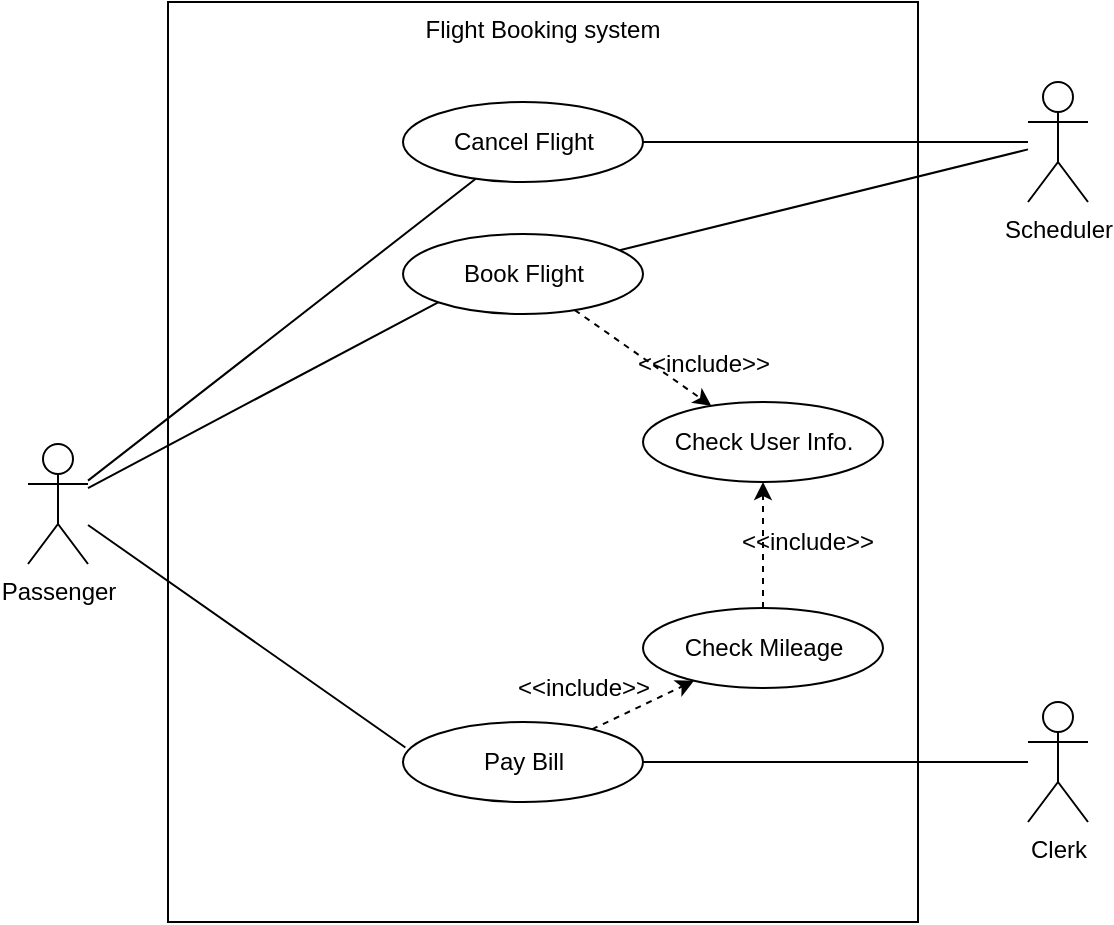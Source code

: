 <mxfile version="19.0.3" type="device" pages="3"><diagram name="Usecase" id="e7e014a7-5840-1c2e-5031-d8a46d1fe8dd"><mxGraphModel dx="1186" dy="875" grid="1" gridSize="10" guides="1" tooltips="1" connect="1" arrows="1" fold="1" page="1" pageScale="1" pageWidth="1169" pageHeight="826" background="none" math="0" shadow="0"><root><mxCell id="0"/><mxCell id="1" parent="0"/><mxCell id="3" value="Flight Booking system" style="verticalAlign=top;" parent="1" vertex="1"><mxGeometry x="440" y="70" width="375" height="460" as="geometry"/></mxCell><mxCell id="TDL8bfE9JvffmUdeJt1t-44" value="Clerk" style="shape=umlActor;verticalLabelPosition=bottom;verticalAlign=top;html=1;outlineConnect=0;" parent="1" vertex="1"><mxGeometry x="870" y="420" width="30" height="60" as="geometry"/></mxCell><mxCell id="TDL8bfE9JvffmUdeJt1t-57" style="rounded=0;orthogonalLoop=1;jettySize=auto;html=1;endArrow=none;endFill=0;" parent="1" source="TDL8bfE9JvffmUdeJt1t-47" target="TDL8bfE9JvffmUdeJt1t-48" edge="1"><mxGeometry relative="1" as="geometry"/></mxCell><mxCell id="TDL8bfE9JvffmUdeJt1t-59" style="edgeStyle=none;rounded=0;orthogonalLoop=1;jettySize=auto;html=1;entryX=0;entryY=1;entryDx=0;entryDy=0;endArrow=none;endFill=0;" parent="1" source="TDL8bfE9JvffmUdeJt1t-47" target="TDL8bfE9JvffmUdeJt1t-49" edge="1"><mxGeometry relative="1" as="geometry"/></mxCell><mxCell id="TDL8bfE9JvffmUdeJt1t-61" style="edgeStyle=none;rounded=0;orthogonalLoop=1;jettySize=auto;html=1;entryX=0.01;entryY=0.319;entryDx=0;entryDy=0;entryPerimeter=0;endArrow=none;endFill=0;" parent="1" source="TDL8bfE9JvffmUdeJt1t-47" target="TDL8bfE9JvffmUdeJt1t-53" edge="1"><mxGeometry relative="1" as="geometry"/></mxCell><mxCell id="TDL8bfE9JvffmUdeJt1t-47" value="Passenger" style="shape=umlActor;verticalLabelPosition=bottom;verticalAlign=top;html=1;outlineConnect=0;" parent="1" vertex="1"><mxGeometry x="370" y="291" width="30" height="60" as="geometry"/></mxCell><mxCell id="TDL8bfE9JvffmUdeJt1t-58" style="edgeStyle=none;rounded=0;orthogonalLoop=1;jettySize=auto;html=1;endArrow=none;endFill=0;" parent="1" source="TDL8bfE9JvffmUdeJt1t-48" target="TDL8bfE9JvffmUdeJt1t-56" edge="1"><mxGeometry relative="1" as="geometry"/></mxCell><mxCell id="TDL8bfE9JvffmUdeJt1t-48" value="Cancel Flight" style="ellipse;whiteSpace=wrap;html=1;" parent="1" vertex="1"><mxGeometry x="557.5" y="120" width="120" height="40" as="geometry"/></mxCell><mxCell id="TDL8bfE9JvffmUdeJt1t-60" style="edgeStyle=none;rounded=0;orthogonalLoop=1;jettySize=auto;html=1;endArrow=none;endFill=0;" parent="1" source="TDL8bfE9JvffmUdeJt1t-49" target="TDL8bfE9JvffmUdeJt1t-56" edge="1"><mxGeometry relative="1" as="geometry"/></mxCell><mxCell id="TDL8bfE9JvffmUdeJt1t-77" style="edgeStyle=none;rounded=0;orthogonalLoop=1;jettySize=auto;html=1;dashed=1;endArrow=classic;endFill=1;" parent="1" source="TDL8bfE9JvffmUdeJt1t-49" target="TDL8bfE9JvffmUdeJt1t-72" edge="1"><mxGeometry relative="1" as="geometry"/></mxCell><mxCell id="TDL8bfE9JvffmUdeJt1t-49" value="Book Flight" style="ellipse;whiteSpace=wrap;html=1;" parent="1" vertex="1"><mxGeometry x="557.5" y="186" width="120" height="40" as="geometry"/></mxCell><mxCell id="TDL8bfE9JvffmUdeJt1t-62" style="edgeStyle=none;rounded=0;orthogonalLoop=1;jettySize=auto;html=1;endArrow=none;endFill=0;" parent="1" source="TDL8bfE9JvffmUdeJt1t-53" target="TDL8bfE9JvffmUdeJt1t-44" edge="1"><mxGeometry relative="1" as="geometry"/></mxCell><mxCell id="TDL8bfE9JvffmUdeJt1t-71" style="edgeStyle=none;rounded=0;orthogonalLoop=1;jettySize=auto;html=1;dashed=1;endArrow=classic;endFill=1;" parent="1" source="TDL8bfE9JvffmUdeJt1t-53" target="TDL8bfE9JvffmUdeJt1t-69" edge="1"><mxGeometry relative="1" as="geometry"/></mxCell><mxCell id="TDL8bfE9JvffmUdeJt1t-53" value="Pay Bill" style="ellipse;whiteSpace=wrap;html=1;" parent="1" vertex="1"><mxGeometry x="557.5" y="430" width="120" height="40" as="geometry"/></mxCell><mxCell id="TDL8bfE9JvffmUdeJt1t-56" value="&lt;div&gt;Scheduler&lt;br&gt;&lt;/div&gt;" style="shape=umlActor;verticalLabelPosition=bottom;verticalAlign=top;html=1;outlineConnect=0;" parent="1" vertex="1"><mxGeometry x="870" y="110" width="30" height="60" as="geometry"/></mxCell><mxCell id="TDL8bfE9JvffmUdeJt1t-82" style="edgeStyle=none;rounded=0;orthogonalLoop=1;jettySize=auto;html=1;dashed=1;endArrow=classic;endFill=1;" parent="1" source="TDL8bfE9JvffmUdeJt1t-69" target="TDL8bfE9JvffmUdeJt1t-72" edge="1"><mxGeometry relative="1" as="geometry"/></mxCell><mxCell id="TDL8bfE9JvffmUdeJt1t-69" value="Check Mileage" style="ellipse;whiteSpace=wrap;html=1;" parent="1" vertex="1"><mxGeometry x="677.5" y="373" width="120" height="40" as="geometry"/></mxCell><mxCell id="TDL8bfE9JvffmUdeJt1t-70" value="&amp;lt;&amp;lt;include&amp;gt;&amp;gt;" style="text;html=1;strokeColor=none;fillColor=none;align=center;verticalAlign=middle;whiteSpace=wrap;rounded=0;" parent="1" vertex="1"><mxGeometry x="617.5" y="402" width="60" height="22" as="geometry"/></mxCell><mxCell id="TDL8bfE9JvffmUdeJt1t-72" value="Check User Info." style="ellipse;whiteSpace=wrap;html=1;" parent="1" vertex="1"><mxGeometry x="677.5" y="270" width="120" height="40" as="geometry"/></mxCell><mxCell id="TDL8bfE9JvffmUdeJt1t-81" value="&amp;lt;&amp;lt;include&amp;gt;&amp;gt;" style="text;html=1;strokeColor=none;fillColor=none;align=center;verticalAlign=middle;whiteSpace=wrap;rounded=0;" parent="1" vertex="1"><mxGeometry x="677.5" y="240" width="60" height="22" as="geometry"/></mxCell><mxCell id="TDL8bfE9JvffmUdeJt1t-83" value="&amp;lt;&amp;lt;include&amp;gt;&amp;gt;" style="text;html=1;strokeColor=none;fillColor=none;align=center;verticalAlign=middle;whiteSpace=wrap;rounded=0;" parent="1" vertex="1"><mxGeometry x="730" y="329" width="60" height="22" as="geometry"/></mxCell></root></mxGraphModel></diagram><diagram id="TeAFWUX0JYLAGEhZVdAT" name="Class"><mxGraphModel dx="1825" dy="1346" grid="1" gridSize="10" guides="1" tooltips="1" connect="1" arrows="1" fold="1" page="1" pageScale="1" pageWidth="1169" pageHeight="827" math="0" shadow="0"><root><mxCell id="0"/><mxCell id="1" parent="0"/><mxCell id="K90MN-hTB2s9Rrz1LQJv-1" value="Passenger" style="swimlane;fontStyle=2;align=center;verticalAlign=top;childLayout=stackLayout;horizontal=1;startSize=26;horizontalStack=0;resizeParent=1;resizeLast=0;collapsible=1;marginBottom=0;rounded=0;shadow=0;strokeWidth=1;" vertex="1" parent="1"><mxGeometry x="94" y="850" width="160" height="138" as="geometry"><mxRectangle x="230" y="140" width="160" height="26" as="alternateBounds"/></mxGeometry></mxCell><mxCell id="K90MN-hTB2s9Rrz1LQJv-2" value="Name" style="text;align=left;verticalAlign=top;spacingLeft=4;spacingRight=4;overflow=hidden;rotatable=0;points=[[0,0.5],[1,0.5]];portConstraint=eastwest;" vertex="1" parent="K90MN-hTB2s9Rrz1LQJv-1"><mxGeometry y="26" width="160" height="26" as="geometry"/></mxCell><mxCell id="K90MN-hTB2s9Rrz1LQJv-3" value="Surname" style="text;align=left;verticalAlign=top;spacingLeft=4;spacingRight=4;overflow=hidden;rotatable=0;points=[[0,0.5],[1,0.5]];portConstraint=eastwest;rounded=0;shadow=0;html=0;" vertex="1" parent="K90MN-hTB2s9Rrz1LQJv-1"><mxGeometry y="52" width="160" height="26" as="geometry"/></mxCell><mxCell id="K90MN-hTB2s9Rrz1LQJv-4" value="Email Address" style="text;align=left;verticalAlign=top;spacingLeft=4;spacingRight=4;overflow=hidden;rotatable=0;points=[[0,0.5],[1,0.5]];portConstraint=eastwest;rounded=0;shadow=0;html=0;" vertex="1" parent="K90MN-hTB2s9Rrz1LQJv-1"><mxGeometry y="78" width="160" height="26" as="geometry"/></mxCell><mxCell id="K90MN-hTB2s9Rrz1LQJv-5" value="" style="line;html=1;strokeWidth=1;align=left;verticalAlign=middle;spacingTop=-1;spacingLeft=3;spacingRight=3;rotatable=0;labelPosition=right;points=[];portConstraint=eastwest;" vertex="1" parent="K90MN-hTB2s9Rrz1LQJv-1"><mxGeometry y="104" width="160" height="8" as="geometry"/></mxCell><mxCell id="K90MN-hTB2s9Rrz1LQJv-6" value="Flight Booking" style="swimlane;fontStyle=0;align=center;verticalAlign=top;childLayout=stackLayout;horizontal=1;startSize=26;horizontalStack=0;resizeParent=1;resizeLast=0;collapsible=1;marginBottom=0;rounded=0;shadow=0;strokeWidth=1;" vertex="1" parent="1"><mxGeometry x="414" y="869" width="160" height="101" as="geometry"><mxRectangle x="550" y="140" width="160" height="26" as="alternateBounds"/></mxGeometry></mxCell><mxCell id="K90MN-hTB2s9Rrz1LQJv-7" value="totalCost" style="text;align=left;verticalAlign=top;spacingLeft=4;spacingRight=4;overflow=hidden;rotatable=0;points=[[0,0.5],[1,0.5]];portConstraint=eastwest;" vertex="1" parent="K90MN-hTB2s9Rrz1LQJv-6"><mxGeometry y="26" width="160" height="26" as="geometry"/></mxCell><mxCell id="K90MN-hTB2s9Rrz1LQJv-8" value="" style="line;html=1;strokeWidth=1;align=left;verticalAlign=middle;spacingTop=-1;spacingLeft=3;spacingRight=3;rotatable=0;labelPosition=right;points=[];portConstraint=eastwest;" vertex="1" parent="K90MN-hTB2s9Rrz1LQJv-6"><mxGeometry y="52" width="160" height="8" as="geometry"/></mxCell><mxCell id="K90MN-hTB2s9Rrz1LQJv-9" value="calcTotalPayment&#10;" style="text;align=left;verticalAlign=top;spacingLeft=4;spacingRight=4;overflow=hidden;rotatable=0;points=[[0,0.5],[1,0.5]];portConstraint=eastwest;" vertex="1" parent="K90MN-hTB2s9Rrz1LQJv-6"><mxGeometry y="60" width="160" height="40" as="geometry"/></mxCell><mxCell id="K90MN-hTB2s9Rrz1LQJv-10" value="" style="endArrow=none;shadow=0;strokeWidth=1;rounded=0;endFill=0;edgeStyle=elbowEdgeStyle;elbow=vertical;" edge="1" parent="1" source="K90MN-hTB2s9Rrz1LQJv-1" target="K90MN-hTB2s9Rrz1LQJv-6"><mxGeometry x="0.5" y="41" relative="1" as="geometry"><mxPoint x="424" y="622" as="sourcePoint"/><mxPoint x="584" y="622" as="targetPoint"/><mxPoint x="-40" y="32" as="offset"/></mxGeometry></mxCell><mxCell id="K90MN-hTB2s9Rrz1LQJv-11" value="0..1" style="resizable=0;align=left;verticalAlign=bottom;labelBackgroundColor=none;fontSize=12;" connectable="0" vertex="1" parent="K90MN-hTB2s9Rrz1LQJv-10"><mxGeometry x="-1" relative="1" as="geometry"><mxPoint x="130" y="1" as="offset"/></mxGeometry></mxCell><mxCell id="K90MN-hTB2s9Rrz1LQJv-12" value="1" style="resizable=0;align=right;verticalAlign=bottom;labelBackgroundColor=none;fontSize=12;" connectable="0" vertex="1" parent="K90MN-hTB2s9Rrz1LQJv-10"><mxGeometry x="1" relative="1" as="geometry"><mxPoint x="-150" y="1" as="offset"/></mxGeometry></mxCell><mxCell id="K90MN-hTB2s9Rrz1LQJv-13" style="edgeStyle=orthogonalEdgeStyle;rounded=0;orthogonalLoop=1;jettySize=auto;html=1;fontSize=13;endArrow=none;endFill=0;" edge="1" parent="1" source="K90MN-hTB2s9Rrz1LQJv-15" target="K90MN-hTB2s9Rrz1LQJv-26"><mxGeometry relative="1" as="geometry"/></mxCell><mxCell id="K90MN-hTB2s9Rrz1LQJv-14" style="edgeStyle=orthogonalEdgeStyle;rounded=0;orthogonalLoop=1;jettySize=auto;html=1;fontSize=13;endArrow=none;endFill=0;" edge="1" parent="1" source="K90MN-hTB2s9Rrz1LQJv-15" target="K90MN-hTB2s9Rrz1LQJv-22"><mxGeometry relative="1" as="geometry"><Array as="points"><mxPoint x="614" y="440"/><mxPoint x="614" y="440"/></Array></mxGeometry></mxCell><mxCell id="K90MN-hTB2s9Rrz1LQJv-15" value="Airline Company" style="swimlane;fontStyle=0;align=center;verticalAlign=top;childLayout=stackLayout;horizontal=1;startSize=26;horizontalStack=0;resizeParent=1;resizeLast=0;collapsible=1;marginBottom=0;rounded=0;shadow=0;strokeWidth=1;" vertex="1" parent="1"><mxGeometry x="414" y="370" width="160" height="170" as="geometry"><mxRectangle x="550" y="140" width="160" height="26" as="alternateBounds"/></mxGeometry></mxCell><mxCell id="K90MN-hTB2s9Rrz1LQJv-16" value="companyCode" style="text;align=left;verticalAlign=top;spacingLeft=4;spacingRight=4;overflow=hidden;rotatable=0;points=[[0,0.5],[1,0.5]];portConstraint=eastwest;" vertex="1" parent="K90MN-hTB2s9Rrz1LQJv-15"><mxGeometry y="26" width="160" height="26" as="geometry"/></mxCell><mxCell id="K90MN-hTB2s9Rrz1LQJv-17" value="" style="line;html=1;strokeWidth=1;align=left;verticalAlign=middle;spacingTop=-1;spacingLeft=3;spacingRight=3;rotatable=0;labelPosition=right;points=[];portConstraint=eastwest;" vertex="1" parent="K90MN-hTB2s9Rrz1LQJv-15"><mxGeometry y="52" width="160" height="8" as="geometry"/></mxCell><mxCell id="K90MN-hTB2s9Rrz1LQJv-18" value="checkAirplane" style="text;align=left;verticalAlign=top;spacingLeft=4;spacingRight=4;overflow=hidden;rotatable=0;points=[[0,0.5],[1,0.5]];portConstraint=eastwest;" vertex="1" parent="K90MN-hTB2s9Rrz1LQJv-15"><mxGeometry y="60" width="160" height="26" as="geometry"/></mxCell><mxCell id="K90MN-hTB2s9Rrz1LQJv-19" value="checkAirport&#10;" style="text;align=left;verticalAlign=top;spacingLeft=4;spacingRight=4;overflow=hidden;rotatable=0;points=[[0,0.5],[1,0.5]];portConstraint=eastwest;" vertex="1" parent="K90MN-hTB2s9Rrz1LQJv-15"><mxGeometry y="86" width="160" height="26" as="geometry"/></mxCell><mxCell id="K90MN-hTB2s9Rrz1LQJv-20" value="checkAirplane" style="text;align=left;verticalAlign=top;spacingLeft=4;spacingRight=4;overflow=hidden;rotatable=0;points=[[0,0.5],[1,0.5]];portConstraint=eastwest;" vertex="1" parent="K90MN-hTB2s9Rrz1LQJv-15"><mxGeometry y="112" width="160" height="26" as="geometry"/></mxCell><mxCell id="K90MN-hTB2s9Rrz1LQJv-21" value="checkSeat" style="text;align=left;verticalAlign=top;spacingLeft=4;spacingRight=4;overflow=hidden;rotatable=0;points=[[0,0.5],[1,0.5]];portConstraint=eastwest;" vertex="1" parent="K90MN-hTB2s9Rrz1LQJv-15"><mxGeometry y="138" width="160" height="26" as="geometry"/></mxCell><mxCell id="K90MN-hTB2s9Rrz1LQJv-22" value="Airplane" style="swimlane;fontStyle=0;align=center;verticalAlign=top;childLayout=stackLayout;horizontal=1;startSize=26;horizontalStack=0;resizeParent=1;resizeLast=0;collapsible=1;marginBottom=0;rounded=0;shadow=0;strokeWidth=1;" vertex="1" parent="1"><mxGeometry x="724" y="360" width="160" height="160" as="geometry"><mxRectangle x="550" y="140" width="160" height="26" as="alternateBounds"/></mxGeometry></mxCell><mxCell id="K90MN-hTB2s9Rrz1LQJv-23" value="modelNumber&#10;registrationNUmber&#10;capacityOfPassengers&#10;numbeOffBussinessClass&#10;numberOfEconomyClass&#10;numberOfFirstClass&#10;" style="text;align=left;verticalAlign=top;spacingLeft=4;spacingRight=4;overflow=hidden;rotatable=0;points=[[0,0.5],[1,0.5]];portConstraint=eastwest;perimeterSpacing=0;spacingBottom=0;fontSize=13;spacingTop=0;spacing=2;" vertex="1" parent="K90MN-hTB2s9Rrz1LQJv-22"><mxGeometry y="26" width="160" height="114" as="geometry"/></mxCell><mxCell id="K90MN-hTB2s9Rrz1LQJv-24" value="" style="line;html=1;strokeWidth=1;align=left;verticalAlign=middle;spacingTop=-1;spacingLeft=3;spacingRight=3;rotatable=0;labelPosition=right;points=[];portConstraint=eastwest;" vertex="1" parent="K90MN-hTB2s9Rrz1LQJv-22"><mxGeometry y="140" width="160" height="8" as="geometry"/></mxCell><mxCell id="K90MN-hTB2s9Rrz1LQJv-25" value="Airport" style="swimlane;fontStyle=0;align=center;verticalAlign=top;childLayout=stackLayout;horizontal=1;startSize=26;horizontalStack=0;resizeParent=1;resizeLast=0;collapsible=1;marginBottom=0;rounded=0;shadow=0;strokeWidth=1;" vertex="1" parent="1"><mxGeometry x="724" y="240" width="160" height="90" as="geometry"><mxRectangle x="550" y="140" width="160" height="26" as="alternateBounds"/></mxGeometry></mxCell><mxCell id="K90MN-hTB2s9Rrz1LQJv-26" value="airportCode&#10;locationInfo&#10;" style="text;align=left;verticalAlign=top;spacingLeft=4;spacingRight=4;overflow=hidden;rotatable=0;points=[[0,0.5],[1,0.5]];portConstraint=eastwest;fontSize=13;" vertex="1" parent="K90MN-hTB2s9Rrz1LQJv-25"><mxGeometry y="26" width="160" height="44" as="geometry"/></mxCell><mxCell id="K90MN-hTB2s9Rrz1LQJv-27" value="" style="line;html=1;strokeWidth=1;align=left;verticalAlign=middle;spacingTop=-1;spacingLeft=3;spacingRight=3;rotatable=0;labelPosition=right;points=[];portConstraint=eastwest;" vertex="1" parent="K90MN-hTB2s9Rrz1LQJv-25"><mxGeometry y="70" width="160" height="8" as="geometry"/></mxCell><mxCell id="K90MN-hTB2s9Rrz1LQJv-28" style="edgeStyle=orthogonalEdgeStyle;rounded=0;orthogonalLoop=1;jettySize=auto;html=1;fontSize=13;endArrow=diamondThin;endFill=0;" edge="1" parent="1" source="K90MN-hTB2s9Rrz1LQJv-29" target="K90MN-hTB2s9Rrz1LQJv-6"><mxGeometry relative="1" as="geometry"><Array as="points"><mxPoint x="554" y="780"/></Array></mxGeometry></mxCell><mxCell id="K90MN-hTB2s9Rrz1LQJv-29" value="Flight" style="swimlane;fontStyle=0;align=center;verticalAlign=top;childLayout=stackLayout;horizontal=1;startSize=26;horizontalStack=0;resizeParent=1;resizeLast=0;collapsible=1;marginBottom=0;rounded=0;shadow=0;strokeWidth=1;" vertex="1" parent="1"><mxGeometry x="724" y="600" width="160" height="250" as="geometry"><mxRectangle x="550" y="140" width="160" height="26" as="alternateBounds"/></mxGeometry></mxCell><mxCell id="K90MN-hTB2s9Rrz1LQJv-30" value="flightCode&#10;departureAirport&#10;departureGate&#10;departuredate&#10;departureTime&#10;destinationAirport&#10;arrivalGate&#10;arrivalDate&#10;arrivalTime&#10;" style="text;align=left;verticalAlign=top;spacingLeft=4;spacingRight=4;overflow=hidden;rotatable=0;points=[[0,0.5],[1,0.5]];portConstraint=eastwest;fontSize=13;" vertex="1" parent="K90MN-hTB2s9Rrz1LQJv-29"><mxGeometry y="26" width="160" height="154" as="geometry"/></mxCell><mxCell id="K90MN-hTB2s9Rrz1LQJv-31" value="" style="line;html=1;strokeWidth=1;align=left;verticalAlign=middle;spacingTop=-1;spacingLeft=3;spacingRight=3;rotatable=0;labelPosition=right;points=[];portConstraint=eastwest;" vertex="1" parent="K90MN-hTB2s9Rrz1LQJv-29"><mxGeometry y="180" width="160" height="8" as="geometry"/></mxCell><mxCell id="K90MN-hTB2s9Rrz1LQJv-32" value="checkAvailableSeat" style="text;align=left;verticalAlign=top;spacingLeft=4;spacingRight=4;overflow=hidden;rotatable=0;points=[[0,0.5],[1,0.5]];portConstraint=eastwest;" vertex="1" parent="K90MN-hTB2s9Rrz1LQJv-29"><mxGeometry y="188" width="160" height="26" as="geometry"/></mxCell><mxCell id="K90MN-hTB2s9Rrz1LQJv-33" value="calcCostOfFlight" style="text;align=left;verticalAlign=top;spacingLeft=4;spacingRight=4;overflow=hidden;rotatable=0;points=[[0,0.5],[1,0.5]];portConstraint=eastwest;" vertex="1" parent="K90MN-hTB2s9Rrz1LQJv-29"><mxGeometry y="214" width="160" height="26" as="geometry"/></mxCell><mxCell id="K90MN-hTB2s9Rrz1LQJv-34" style="edgeStyle=orthogonalEdgeStyle;rounded=0;orthogonalLoop=1;jettySize=auto;html=1;fontSize=13;endArrow=classic;endFill=1;" edge="1" parent="1" source="K90MN-hTB2s9Rrz1LQJv-20" target="K90MN-hTB2s9Rrz1LQJv-30"><mxGeometry relative="1" as="geometry"/></mxCell><mxCell id="K90MN-hTB2s9Rrz1LQJv-35" value="1..." style="resizable=0;align=left;verticalAlign=bottom;labelBackgroundColor=none;fontSize=12;" connectable="0" vertex="1" parent="1"><mxGeometry x="694" y="285" as="geometry"/></mxCell><mxCell id="K90MN-hTB2s9Rrz1LQJv-36" value="1" style="resizable=0;align=left;verticalAlign=bottom;labelBackgroundColor=none;fontSize=12;" connectable="0" vertex="1" parent="1"><mxGeometry x="480" y="365" as="geometry"/></mxCell><mxCell id="K90MN-hTB2s9Rrz1LQJv-37" value="1..." style="resizable=0;align=left;verticalAlign=bottom;labelBackgroundColor=none;fontSize=12;" connectable="0" vertex="1" parent="1"><mxGeometry x="695" y="438" as="geometry"/></mxCell><mxCell id="K90MN-hTB2s9Rrz1LQJv-38" value="1" style="resizable=0;align=left;verticalAlign=bottom;labelBackgroundColor=none;fontSize=12;" connectable="0" vertex="1" parent="1"><mxGeometry x="581" y="436" as="geometry"/></mxCell><mxCell id="K90MN-hTB2s9Rrz1LQJv-39" value="1" style="resizable=0;align=left;verticalAlign=bottom;labelBackgroundColor=none;fontSize=12;" connectable="0" vertex="1" parent="1"><mxGeometry x="581" y="495" as="geometry"/></mxCell><mxCell id="K90MN-hTB2s9Rrz1LQJv-40" value="0..." style="resizable=0;align=left;verticalAlign=bottom;labelBackgroundColor=none;fontSize=12;" connectable="0" vertex="1" parent="1"><mxGeometry x="695" y="699" as="geometry"/></mxCell><mxCell id="K90MN-hTB2s9Rrz1LQJv-42" value="1..." style="resizable=0;align=left;verticalAlign=bottom;labelBackgroundColor=none;fontSize=12;" connectable="0" vertex="1" parent="1"><mxGeometry x="695" y="770" as="geometry"/></mxCell><mxCell id="oRMDAf0lYwKXxeGD4GW2-2" value="1" style="resizable=0;align=right;verticalAlign=bottom;labelBackgroundColor=none;fontSize=12;" connectable="0" vertex="1" parent="1"><mxGeometry x="274" y="930.381" as="geometry"><mxPoint x="275" y="-75" as="offset"/></mxGeometry></mxCell><mxCell id="r1OVy8lAXLjdpXwc0zc8-20" style="edgeStyle=orthogonalEdgeStyle;rounded=0;orthogonalLoop=1;jettySize=auto;html=1;startArrow=none;startFill=0;endArrow=block;endFill=0;" edge="1" parent="1" source="r1OVy8lAXLjdpXwc0zc8-1"><mxGeometry relative="1" as="geometry"><mxPoint x="494" y="970" as="targetPoint"/><Array as="points"><mxPoint x="684" y="1020"/><mxPoint x="494" y="1020"/></Array></mxGeometry></mxCell><mxCell id="r1OVy8lAXLjdpXwc0zc8-1" value="BookFlight" style="swimlane;fontStyle=2;align=center;verticalAlign=top;childLayout=stackLayout;horizontal=1;startSize=26;horizontalStack=0;resizeParent=1;resizeLast=0;collapsible=1;marginBottom=0;rounded=0;shadow=0;strokeWidth=1;" vertex="1" parent="1"><mxGeometry x="604" y="1080" width="160" height="104" as="geometry"><mxRectangle x="230" y="140" width="160" height="26" as="alternateBounds"/></mxGeometry></mxCell><mxCell id="r1OVy8lAXLjdpXwc0zc8-2" value="flightCode&#10;userInfo" style="text;align=left;verticalAlign=top;spacingLeft=4;spacingRight=4;overflow=hidden;rotatable=0;points=[[0,0.5],[1,0.5]];portConstraint=eastwest;" vertex="1" parent="r1OVy8lAXLjdpXwc0zc8-1"><mxGeometry y="26" width="160" height="44" as="geometry"/></mxCell><mxCell id="r1OVy8lAXLjdpXwc0zc8-5" value="" style="line;html=1;strokeWidth=1;align=left;verticalAlign=middle;spacingTop=-1;spacingLeft=3;spacingRight=3;rotatable=0;labelPosition=right;points=[];portConstraint=eastwest;" vertex="1" parent="r1OVy8lAXLjdpXwc0zc8-1"><mxGeometry y="70" width="160" height="8" as="geometry"/></mxCell><mxCell id="r1OVy8lAXLjdpXwc0zc8-6" value="bookFlight" style="text;align=left;verticalAlign=top;spacingLeft=4;spacingRight=4;overflow=hidden;rotatable=0;points=[[0,0.5],[1,0.5]];portConstraint=eastwest;rounded=0;shadow=0;html=0;" vertex="1" parent="r1OVy8lAXLjdpXwc0zc8-1"><mxGeometry y="78" width="160" height="26" as="geometry"/></mxCell><mxCell id="r1OVy8lAXLjdpXwc0zc8-19" style="edgeStyle=orthogonalEdgeStyle;rounded=0;orthogonalLoop=1;jettySize=auto;html=1;startArrow=none;startFill=0;endArrow=block;endFill=0;" edge="1" parent="1" source="r1OVy8lAXLjdpXwc0zc8-7"><mxGeometry relative="1" as="geometry"><mxPoint x="494" y="970" as="targetPoint"/></mxGeometry></mxCell><mxCell id="r1OVy8lAXLjdpXwc0zc8-7" value="CancelFlight" style="swimlane;fontStyle=2;align=center;verticalAlign=top;childLayout=stackLayout;horizontal=1;startSize=26;horizontalStack=0;resizeParent=1;resizeLast=0;collapsible=1;marginBottom=0;rounded=0;shadow=0;strokeWidth=1;" vertex="1" parent="1"><mxGeometry x="414" y="1080" width="160" height="110" as="geometry"><mxRectangle x="230" y="140" width="160" height="26" as="alternateBounds"/></mxGeometry></mxCell><mxCell id="r1OVy8lAXLjdpXwc0zc8-8" value="flightCode&#10;userInfo" style="text;align=left;verticalAlign=top;spacingLeft=4;spacingRight=4;overflow=hidden;rotatable=0;points=[[0,0.5],[1,0.5]];portConstraint=eastwest;" vertex="1" parent="r1OVy8lAXLjdpXwc0zc8-7"><mxGeometry y="26" width="160" height="44" as="geometry"/></mxCell><mxCell id="r1OVy8lAXLjdpXwc0zc8-9" value="" style="line;html=1;strokeWidth=1;align=left;verticalAlign=middle;spacingTop=-1;spacingLeft=3;spacingRight=3;rotatable=0;labelPosition=right;points=[];portConstraint=eastwest;" vertex="1" parent="r1OVy8lAXLjdpXwc0zc8-7"><mxGeometry y="70" width="160" height="8" as="geometry"/></mxCell><mxCell id="r1OVy8lAXLjdpXwc0zc8-10" value="cancelFlight" style="text;align=left;verticalAlign=top;spacingLeft=4;spacingRight=4;overflow=hidden;rotatable=0;points=[[0,0.5],[1,0.5]];portConstraint=eastwest;rounded=0;shadow=0;html=0;" vertex="1" parent="r1OVy8lAXLjdpXwc0zc8-7"><mxGeometry y="78" width="160" height="26" as="geometry"/></mxCell><mxCell id="r1OVy8lAXLjdpXwc0zc8-21" style="edgeStyle=orthogonalEdgeStyle;rounded=0;orthogonalLoop=1;jettySize=auto;html=1;startArrow=none;startFill=0;endArrow=block;endFill=0;" edge="1" parent="1" source="r1OVy8lAXLjdpXwc0zc8-11"><mxGeometry relative="1" as="geometry"><mxPoint x="494" y="970" as="targetPoint"/><Array as="points"><mxPoint x="304" y="1020"/><mxPoint x="494" y="1020"/></Array></mxGeometry></mxCell><mxCell id="r1OVy8lAXLjdpXwc0zc8-11" value="UserInfo" style="swimlane;fontStyle=2;align=center;verticalAlign=top;childLayout=stackLayout;horizontal=1;startSize=26;horizontalStack=0;resizeParent=1;resizeLast=0;collapsible=1;marginBottom=0;rounded=0;shadow=0;strokeWidth=1;" vertex="1" parent="1"><mxGeometry x="224" y="1080" width="160" height="160" as="geometry"><mxRectangle x="230" y="140" width="160" height="26" as="alternateBounds"/></mxGeometry></mxCell><mxCell id="r1OVy8lAXLjdpXwc0zc8-12" value="Name" style="text;align=left;verticalAlign=top;spacingLeft=4;spacingRight=4;overflow=hidden;rotatable=0;points=[[0,0.5],[1,0.5]];portConstraint=eastwest;" vertex="1" parent="r1OVy8lAXLjdpXwc0zc8-11"><mxGeometry y="26" width="160" height="26" as="geometry"/></mxCell><mxCell id="r1OVy8lAXLjdpXwc0zc8-13" value="Surname" style="text;align=left;verticalAlign=top;spacingLeft=4;spacingRight=4;overflow=hidden;rotatable=0;points=[[0,0.5],[1,0.5]];portConstraint=eastwest;rounded=0;shadow=0;html=0;" vertex="1" parent="r1OVy8lAXLjdpXwc0zc8-11"><mxGeometry y="52" width="160" height="26" as="geometry"/></mxCell><mxCell id="r1OVy8lAXLjdpXwc0zc8-14" value="Email Address&#10;UserID&#10;UserMilage" style="text;align=left;verticalAlign=top;spacingLeft=4;spacingRight=4;overflow=hidden;rotatable=0;points=[[0,0.5],[1,0.5]];portConstraint=eastwest;rounded=0;shadow=0;html=0;" vertex="1" parent="r1OVy8lAXLjdpXwc0zc8-11"><mxGeometry y="78" width="160" height="52" as="geometry"/></mxCell><mxCell id="r1OVy8lAXLjdpXwc0zc8-15" value="" style="line;html=1;strokeWidth=1;align=left;verticalAlign=middle;spacingTop=-1;spacingLeft=3;spacingRight=3;rotatable=0;labelPosition=right;points=[];portConstraint=eastwest;" vertex="1" parent="r1OVy8lAXLjdpXwc0zc8-11"><mxGeometry y="130" width="160" height="26" as="geometry"/></mxCell><mxCell id="r1OVy8lAXLjdpXwc0zc8-22" value="PayBill" style="swimlane;fontStyle=2;align=center;verticalAlign=top;childLayout=stackLayout;horizontal=1;startSize=26;horizontalStack=0;resizeParent=1;resizeLast=0;collapsible=1;marginBottom=0;rounded=0;shadow=0;strokeWidth=1;" vertex="1" parent="1"><mxGeometry x="914" y="860" width="160" height="160" as="geometry"><mxRectangle x="230" y="140" width="160" height="26" as="alternateBounds"/></mxGeometry></mxCell><mxCell id="r1OVy8lAXLjdpXwc0zc8-23" value="flightCode&#10;userInfo" style="text;align=left;verticalAlign=top;spacingLeft=4;spacingRight=4;overflow=hidden;rotatable=0;points=[[0,0.5],[1,0.5]];portConstraint=eastwest;" vertex="1" parent="r1OVy8lAXLjdpXwc0zc8-22"><mxGeometry y="26" width="160" height="44" as="geometry"/></mxCell><mxCell id="r1OVy8lAXLjdpXwc0zc8-24" value="" style="line;html=1;strokeWidth=1;align=left;verticalAlign=middle;spacingTop=-1;spacingLeft=3;spacingRight=3;rotatable=0;labelPosition=right;points=[];portConstraint=eastwest;" vertex="1" parent="r1OVy8lAXLjdpXwc0zc8-22"><mxGeometry y="70" width="160" height="8" as="geometry"/></mxCell><mxCell id="r1OVy8lAXLjdpXwc0zc8-25" value="cancelFlight&#10;checkUserMilage&#10;calcTotalCost&#10;calcGetMilage" style="text;align=left;verticalAlign=top;spacingLeft=4;spacingRight=4;overflow=hidden;rotatable=0;points=[[0,0.5],[1,0.5]];portConstraint=eastwest;rounded=0;shadow=0;html=0;" vertex="1" parent="r1OVy8lAXLjdpXwc0zc8-22"><mxGeometry y="78" width="160" height="82" as="geometry"/></mxCell><mxCell id="daU__C4wIjhSjI73ESSq-1" style="edgeStyle=orthogonalEdgeStyle;rounded=0;orthogonalLoop=1;jettySize=auto;html=1;startArrow=none;startFill=0;endArrow=open;endFill=0;" edge="1" parent="1" source="K90MN-hTB2s9Rrz1LQJv-7" target="r1OVy8lAXLjdpXwc0zc8-23"><mxGeometry relative="1" as="geometry"/></mxCell></root></mxGraphModel></diagram><diagram id="mlAfhkvd5beTULWrZf4E" name="Sequence"><mxGraphModel dx="1186" dy="875" grid="1" gridSize="10" guides="1" tooltips="1" connect="1" arrows="1" fold="1" page="1" pageScale="1" pageWidth="1169" pageHeight="827" math="0" shadow="0"><root><mxCell id="0"/><mxCell id="1" parent="0"/><mxCell id="2vRmTmhqNG-sJGR0Z9_O-1" value="" style="html=1;points=[];perimeter=orthogonalPerimeter;rounded=0;shadow=0;comic=0;labelBackgroundColor=none;strokeWidth=1;fontFamily=Verdana;fontSize=12;align=center;" vertex="1" parent="1"><mxGeometry x="277" y="180" width="10" height="300" as="geometry"/></mxCell><mxCell id="2vRmTmhqNG-sJGR0Z9_O-2" value=":Flight" style="shape=umlLifeline;perimeter=lifelinePerimeter;whiteSpace=wrap;html=1;container=1;collapsible=0;recursiveResize=0;outlineConnect=0;rounded=1;shadow=0;comic=0;labelBackgroundColor=none;strokeWidth=1;fontFamily=Verdana;fontSize=12;align=center;" vertex="1" parent="1"><mxGeometry x="540" y="80" width="100" height="580" as="geometry"/></mxCell><mxCell id="2vRmTmhqNG-sJGR0Z9_O-3" value="" style="html=1;points=[];perimeter=orthogonalPerimeter;rounded=0;shadow=0;comic=0;labelBackgroundColor=none;strokeWidth=1;fontFamily=Verdana;fontSize=12;align=center;" vertex="1" parent="1"><mxGeometry x="585" y="260" width="10" height="40" as="geometry"/></mxCell><mxCell id="2vRmTmhqNG-sJGR0Z9_O-4" value=":FlightBooking" style="shape=umlLifeline;perimeter=lifelinePerimeter;whiteSpace=wrap;html=1;container=1;collapsible=0;recursiveResize=0;outlineConnect=0;rounded=1;shadow=0;comic=0;labelBackgroundColor=none;strokeWidth=1;fontFamily=Verdana;fontSize=12;align=center;" vertex="1" parent="1"><mxGeometry x="240" y="80" width="100" height="580" as="geometry"/></mxCell><mxCell id="2vRmTmhqNG-sJGR0Z9_O-5" value="" style="html=1;points=[];perimeter=orthogonalPerimeter;rounded=0;shadow=0;comic=0;labelBackgroundColor=none;strokeWidth=1;fontFamily=Verdana;fontSize=12;align=center;" vertex="1" parent="2vRmTmhqNG-sJGR0Z9_O-4"><mxGeometry x="45" y="100" width="10" height="50" as="geometry"/></mxCell><mxCell id="2vRmTmhqNG-sJGR0Z9_O-6" value="" style="html=1;points=[];perimeter=orthogonalPerimeter;rounded=0;shadow=0;comic=0;labelBackgroundColor=none;strokeWidth=1;fontFamily=Verdana;fontSize=12;align=center;" vertex="1" parent="2vRmTmhqNG-sJGR0Z9_O-4"><mxGeometry x="45" y="170" width="10" height="50" as="geometry"/></mxCell><mxCell id="2vRmTmhqNG-sJGR0Z9_O-7" value="checkAvailableSeat" style="html=1;verticalAlign=bottom;endArrow=block;labelBackgroundColor=none;fontFamily=Verdana;fontSize=12;edgeStyle=elbowEdgeStyle;elbow=vertical;" edge="1" parent="2vRmTmhqNG-sJGR0Z9_O-4" target="2vRmTmhqNG-sJGR0Z9_O-2"><mxGeometry relative="1" as="geometry"><mxPoint x="55" y="180" as="sourcePoint"/><mxPoint x="205" y="180" as="targetPoint"/></mxGeometry></mxCell><mxCell id="2vRmTmhqNG-sJGR0Z9_O-8" value="OK" style="html=1;verticalAlign=bottom;endArrow=open;dashed=1;endSize=8;labelBackgroundColor=none;fontFamily=Verdana;fontSize=12;edgeStyle=elbowEdgeStyle;elbow=vertical;" edge="1" parent="2vRmTmhqNG-sJGR0Z9_O-4" source="2vRmTmhqNG-sJGR0Z9_O-2"><mxGeometry relative="1" as="geometry"><mxPoint x="55" y="220" as="targetPoint"/><Array as="points"><mxPoint x="130" y="220"/><mxPoint x="160" y="220"/></Array><mxPoint x="209.5" y="220" as="sourcePoint"/></mxGeometry></mxCell><mxCell id="2vRmTmhqNG-sJGR0Z9_O-9" value="" style="html=1;points=[];perimeter=orthogonalPerimeter;rounded=0;shadow=0;comic=0;labelBackgroundColor=none;strokeWidth=1;fontFamily=Verdana;fontSize=12;align=center;" vertex="1" parent="2vRmTmhqNG-sJGR0Z9_O-4"><mxGeometry x="45" y="240" width="10" height="50" as="geometry"/></mxCell><mxCell id="2vRmTmhqNG-sJGR0Z9_O-10" value="" style="html=1;points=[];perimeter=orthogonalPerimeter;rounded=0;shadow=0;comic=0;labelBackgroundColor=none;strokeWidth=1;fontFamily=Verdana;fontSize=12;align=center;" vertex="1" parent="2vRmTmhqNG-sJGR0Z9_O-4"><mxGeometry x="45" y="320" width="10" height="60" as="geometry"/></mxCell><mxCell id="2vRmTmhqNG-sJGR0Z9_O-11" value="totalCost" style="html=1;verticalAlign=bottom;endArrow=open;dashed=1;endSize=8;labelBackgroundColor=none;fontFamily=Verdana;fontSize=12;edgeStyle=elbowEdgeStyle;elbow=vertical;" edge="1" parent="2vRmTmhqNG-sJGR0Z9_O-4"><mxGeometry relative="1" as="geometry"><mxPoint x="55" y="370" as="targetPoint"/><Array as="points"><mxPoint x="140" y="370"/><mxPoint x="170" y="370"/></Array><mxPoint x="629.5" y="370" as="sourcePoint"/></mxGeometry></mxCell><mxCell id="2vRmTmhqNG-sJGR0Z9_O-12" value=":UserInfo" style="shape=umlLifeline;perimeter=lifelinePerimeter;whiteSpace=wrap;html=1;container=1;collapsible=0;recursiveResize=0;outlineConnect=0;rounded=1;shadow=0;comic=0;labelBackgroundColor=none;strokeWidth=1;fontFamily=Verdana;fontSize=12;align=center;" vertex="1" parent="1"><mxGeometry x="400" y="80" width="100" height="580" as="geometry"/></mxCell><mxCell id="2vRmTmhqNG-sJGR0Z9_O-13" value="" style="html=1;points=[];perimeter=orthogonalPerimeter;rounded=0;shadow=0;comic=0;labelBackgroundColor=none;strokeWidth=1;fontFamily=Verdana;fontSize=12;align=center;" vertex="1" parent="2vRmTmhqNG-sJGR0Z9_O-12"><mxGeometry x="45" y="120" width="10" height="30" as="geometry"/></mxCell><mxCell id="2vRmTmhqNG-sJGR0Z9_O-14" value=":BookFlight&lt;br&gt;" style="shape=umlLifeline;perimeter=lifelinePerimeter;whiteSpace=wrap;html=1;container=1;collapsible=0;recursiveResize=0;outlineConnect=0;rounded=1;shadow=0;comic=0;labelBackgroundColor=none;strokeWidth=1;fontFamily=Verdana;fontSize=12;align=center;" vertex="1" parent="1"><mxGeometry x="680" y="80" width="100" height="580" as="geometry"/></mxCell><mxCell id="2vRmTmhqNG-sJGR0Z9_O-15" value="" style="html=1;points=[];perimeter=orthogonalPerimeter;rounded=0;shadow=0;comic=0;labelBackgroundColor=none;strokeWidth=1;fontFamily=Verdana;fontSize=12;align=center;" vertex="1" parent="2vRmTmhqNG-sJGR0Z9_O-14"><mxGeometry x="45" y="240" width="10" height="40" as="geometry"/></mxCell><mxCell id="2vRmTmhqNG-sJGR0Z9_O-16" value="bookFlight" style="html=1;verticalAlign=bottom;endArrow=block;labelBackgroundColor=none;fontFamily=Verdana;fontSize=12;edgeStyle=elbowEdgeStyle;elbow=vertical;" edge="1" parent="2vRmTmhqNG-sJGR0Z9_O-14"><mxGeometry relative="1" as="geometry"><mxPoint x="-380" y="250" as="sourcePoint"/><mxPoint x="45" y="250" as="targetPoint"/></mxGeometry></mxCell><mxCell id="2vRmTmhqNG-sJGR0Z9_O-17" value=":PayBill" style="shape=umlLifeline;perimeter=lifelinePerimeter;whiteSpace=wrap;html=1;container=1;collapsible=0;recursiveResize=0;outlineConnect=0;rounded=1;shadow=0;comic=0;labelBackgroundColor=none;strokeWidth=1;fontFamily=Verdana;fontSize=12;align=center;" vertex="1" parent="1"><mxGeometry x="820" y="80" width="100" height="580" as="geometry"/></mxCell><mxCell id="2vRmTmhqNG-sJGR0Z9_O-18" value="" style="html=1;points=[];perimeter=orthogonalPerimeter;rounded=0;shadow=0;comic=0;labelBackgroundColor=none;strokeWidth=1;fontFamily=Verdana;fontSize=12;align=center;" vertex="1" parent="2vRmTmhqNG-sJGR0Z9_O-17"><mxGeometry x="45" y="320" width="10" height="60" as="geometry"/></mxCell><mxCell id="2vRmTmhqNG-sJGR0Z9_O-19" value="getTotalCost" style="html=1;verticalAlign=bottom;endArrow=block;labelBackgroundColor=none;fontFamily=Verdana;fontSize=12;edgeStyle=elbowEdgeStyle;elbow=vertical;" edge="1" parent="2vRmTmhqNG-sJGR0Z9_O-17"><mxGeometry relative="1" as="geometry"><mxPoint x="-530.5" y="320" as="sourcePoint"/><mxPoint x="45" y="320" as="targetPoint"/></mxGeometry></mxCell><mxCell id="2vRmTmhqNG-sJGR0Z9_O-20" value=":Passenger" style="shape=umlLifeline;perimeter=lifelinePerimeter;whiteSpace=wrap;html=1;container=1;collapsible=0;recursiveResize=0;outlineConnect=0;rounded=1;shadow=0;comic=0;labelBackgroundColor=none;strokeWidth=1;fontFamily=Verdana;fontSize=12;align=center;" vertex="1" parent="1"><mxGeometry x="100" y="80" width="100" height="580" as="geometry"/></mxCell><mxCell id="2vRmTmhqNG-sJGR0Z9_O-21" value="" style="html=1;points=[];perimeter=orthogonalPerimeter;rounded=0;shadow=0;comic=0;labelBackgroundColor=none;strokeWidth=1;fontFamily=Verdana;fontSize=12;align=center;" vertex="1" parent="2vRmTmhqNG-sJGR0Z9_O-20"><mxGeometry x="45" y="100" width="10" height="300" as="geometry"/></mxCell><mxCell id="2vRmTmhqNG-sJGR0Z9_O-22" value="checkUserInfo" style="html=1;verticalAlign=bottom;endArrow=block;entryX=0;entryY=0;labelBackgroundColor=none;fontFamily=Verdana;fontSize=12;edgeStyle=elbowEdgeStyle;elbow=vertical;" edge="1" parent="1" source="2vRmTmhqNG-sJGR0Z9_O-5" target="2vRmTmhqNG-sJGR0Z9_O-13"><mxGeometry relative="1" as="geometry"><mxPoint x="370" y="200" as="sourcePoint"/></mxGeometry></mxCell><mxCell id="2vRmTmhqNG-sJGR0Z9_O-23" value="exist user" style="html=1;verticalAlign=bottom;endArrow=open;dashed=1;endSize=8;labelBackgroundColor=none;fontFamily=Verdana;fontSize=12;edgeStyle=elbowEdgeStyle;elbow=vertical;" edge="1" parent="1"><mxGeometry relative="1" as="geometry"><mxPoint x="300" y="230" as="targetPoint"/><Array as="points"><mxPoint x="365" y="230"/><mxPoint x="395" y="230"/></Array><mxPoint x="444.5" y="230" as="sourcePoint"/></mxGeometry></mxCell><mxCell id="2vRmTmhqNG-sJGR0Z9_O-24" value="OK" style="html=1;verticalAlign=bottom;endArrow=open;dashed=1;endSize=8;labelBackgroundColor=none;fontFamily=Verdana;fontSize=12;edgeStyle=elbowEdgeStyle;elbow=vertical;" edge="1" parent="1" source="2vRmTmhqNG-sJGR0Z9_O-14"><mxGeometry relative="1" as="geometry"><mxPoint x="300" y="360" as="targetPoint"/><Array as="points"><mxPoint x="385" y="360"/><mxPoint x="415" y="360"/></Array><mxPoint x="604.5" y="360" as="sourcePoint"/></mxGeometry></mxCell><mxCell id="2vRmTmhqNG-sJGR0Z9_O-29" value="Booking" style="html=1;verticalAlign=bottom;endArrow=block;entryX=0;entryY=0;labelBackgroundColor=none;fontFamily=Verdana;fontSize=12;edgeStyle=elbowEdgeStyle;elbow=vertical;" edge="1" parent="1" source="2vRmTmhqNG-sJGR0Z9_O-21" target="2vRmTmhqNG-sJGR0Z9_O-5"><mxGeometry relative="1" as="geometry"><mxPoint x="220" y="190" as="sourcePoint"/></mxGeometry></mxCell><mxCell id="2vRmTmhqNG-sJGR0Z9_O-30" value="sendBillInfo" style="html=1;verticalAlign=bottom;endArrow=open;dashed=1;endSize=8;labelBackgroundColor=none;fontFamily=Verdana;fontSize=12;edgeStyle=elbowEdgeStyle;elbow=horizontal;" edge="1" parent="1" source="2vRmTmhqNG-sJGR0Z9_O-4" target="2vRmTmhqNG-sJGR0Z9_O-21"><mxGeometry relative="1" as="geometry"><mxPoint x="155" y="629" as="targetPoint"/><Array as="points"><mxPoint x="230" y="480"/><mxPoint x="230" y="570"/><mxPoint x="240" y="629"/><mxPoint x="270" y="629"/></Array><mxPoint x="729.5" y="629" as="sourcePoint"/></mxGeometry></mxCell></root></mxGraphModel></diagram></mxfile>